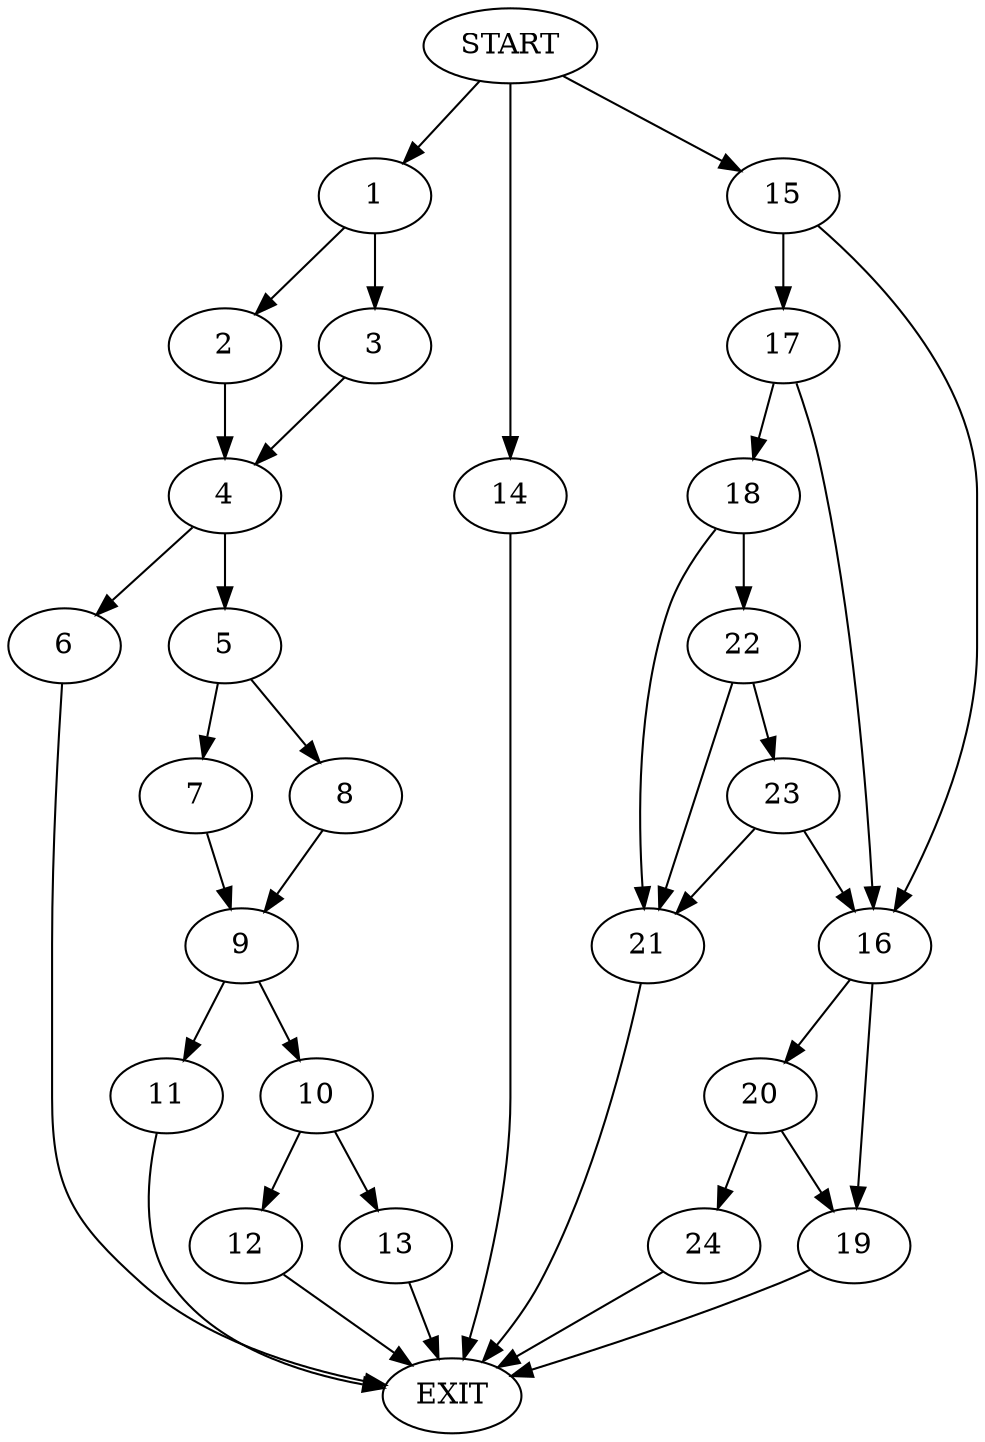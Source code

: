 digraph {
0 [label="START"]
25 [label="EXIT"]
0 -> 1
1 -> 2
1 -> 3
2 -> 4
3 -> 4
4 -> 5
4 -> 6
6 -> 25
5 -> 7
5 -> 8
8 -> 9
7 -> 9
9 -> 10
9 -> 11
10 -> 12
10 -> 13
11 -> 25
12 -> 25
13 -> 25
0 -> 14
14 -> 25
0 -> 15
15 -> 16
15 -> 17
17 -> 16
17 -> 18
16 -> 19
16 -> 20
18 -> 21
18 -> 22
21 -> 25
22 -> 23
22 -> 21
23 -> 16
23 -> 21
19 -> 25
20 -> 24
20 -> 19
24 -> 25
}
